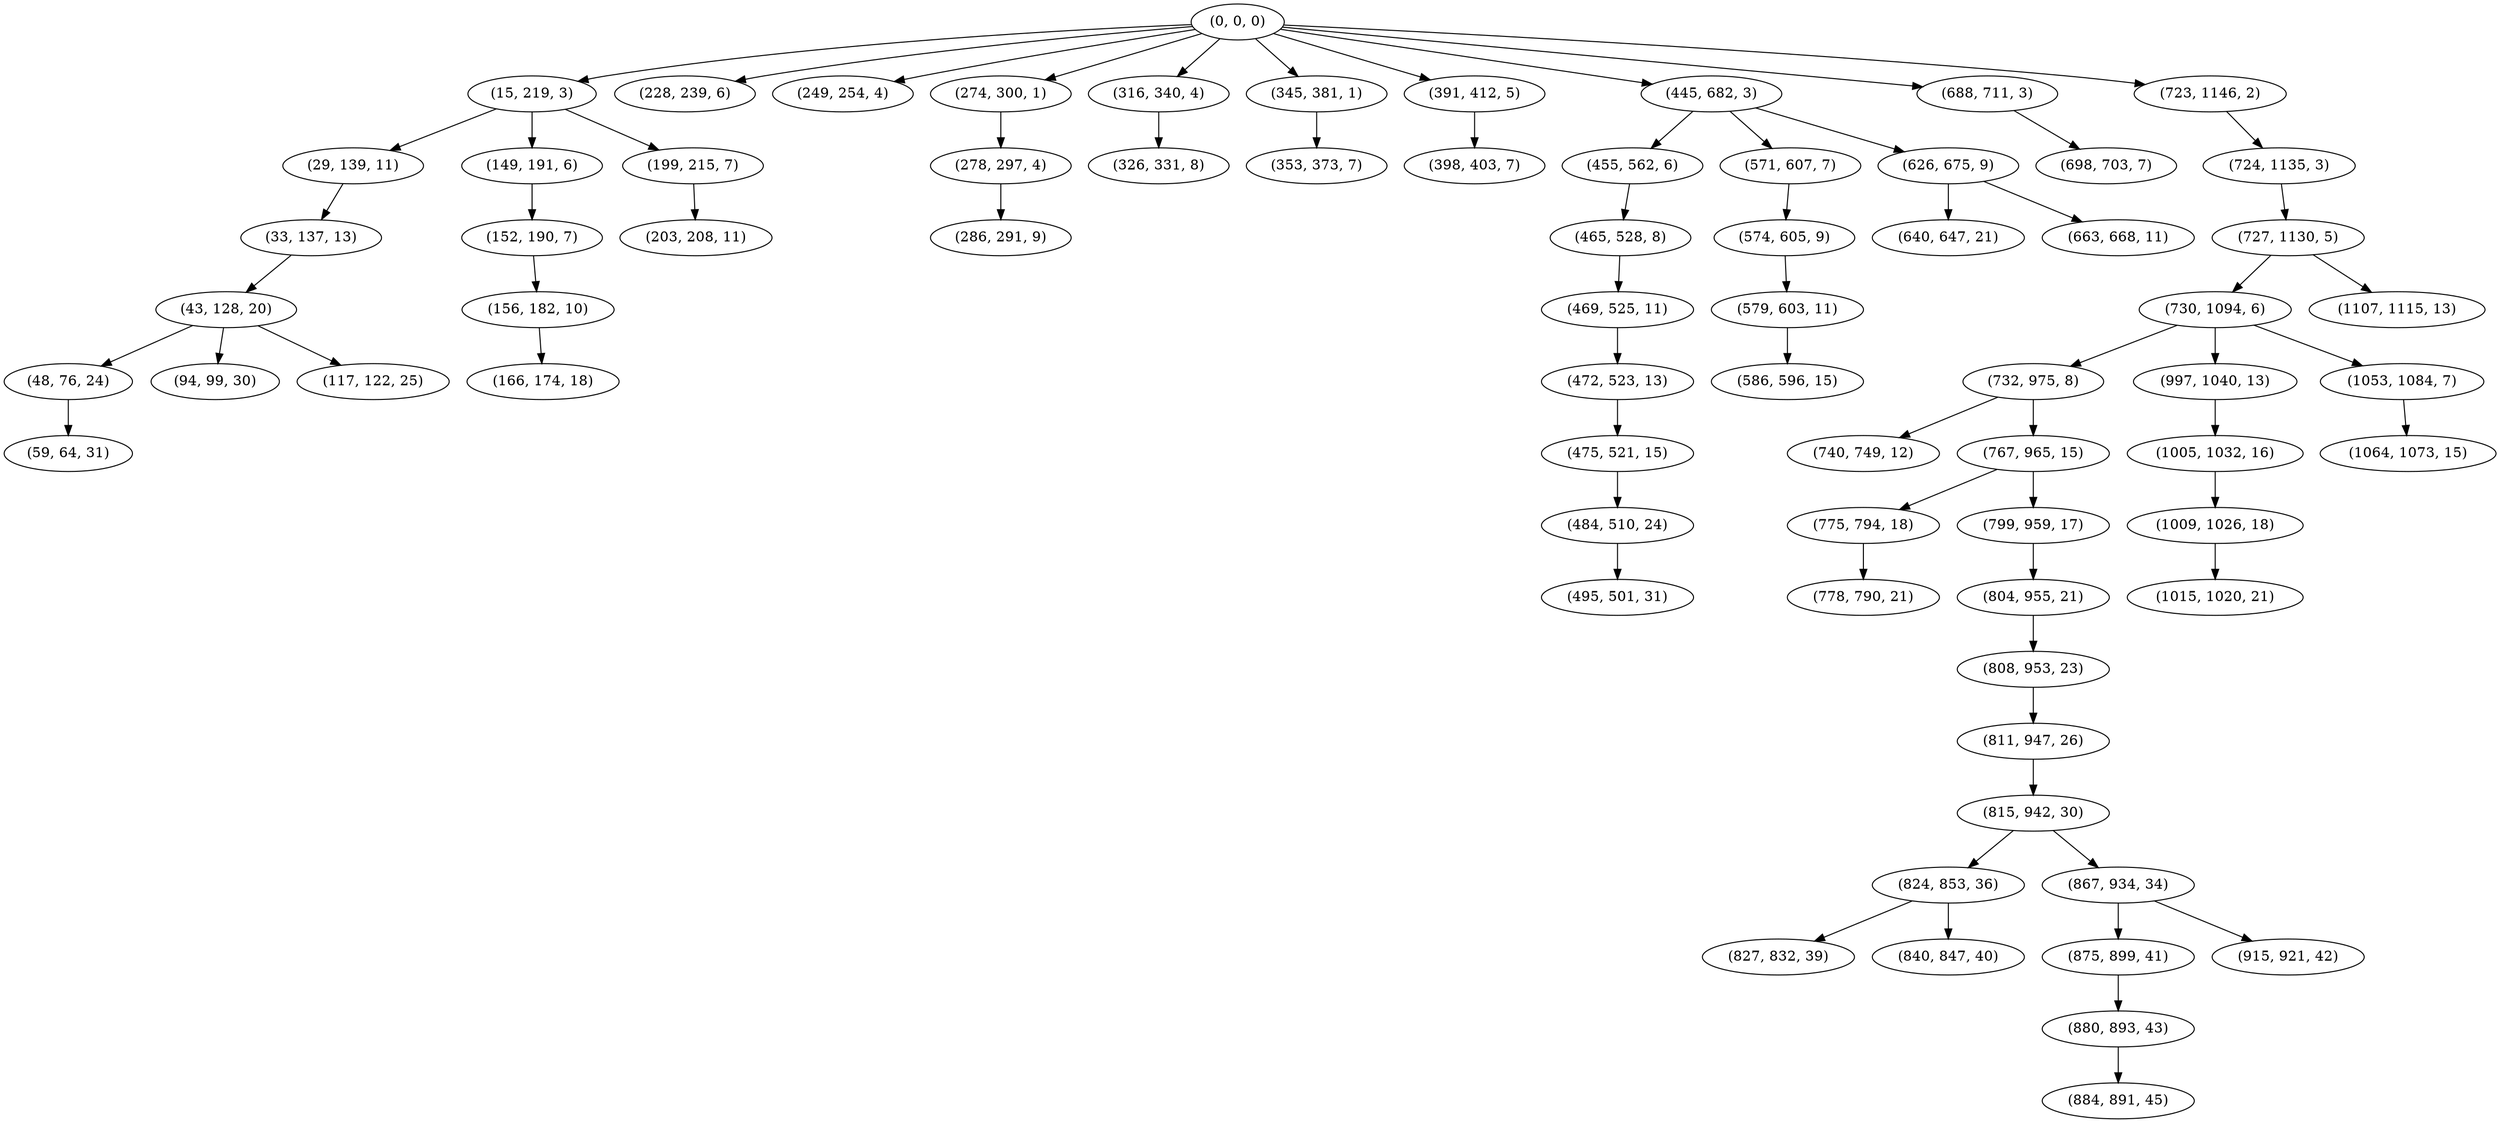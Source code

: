 digraph tree {
    "(0, 0, 0)";
    "(15, 219, 3)";
    "(29, 139, 11)";
    "(33, 137, 13)";
    "(43, 128, 20)";
    "(48, 76, 24)";
    "(59, 64, 31)";
    "(94, 99, 30)";
    "(117, 122, 25)";
    "(149, 191, 6)";
    "(152, 190, 7)";
    "(156, 182, 10)";
    "(166, 174, 18)";
    "(199, 215, 7)";
    "(203, 208, 11)";
    "(228, 239, 6)";
    "(249, 254, 4)";
    "(274, 300, 1)";
    "(278, 297, 4)";
    "(286, 291, 9)";
    "(316, 340, 4)";
    "(326, 331, 8)";
    "(345, 381, 1)";
    "(353, 373, 7)";
    "(391, 412, 5)";
    "(398, 403, 7)";
    "(445, 682, 3)";
    "(455, 562, 6)";
    "(465, 528, 8)";
    "(469, 525, 11)";
    "(472, 523, 13)";
    "(475, 521, 15)";
    "(484, 510, 24)";
    "(495, 501, 31)";
    "(571, 607, 7)";
    "(574, 605, 9)";
    "(579, 603, 11)";
    "(586, 596, 15)";
    "(626, 675, 9)";
    "(640, 647, 21)";
    "(663, 668, 11)";
    "(688, 711, 3)";
    "(698, 703, 7)";
    "(723, 1146, 2)";
    "(724, 1135, 3)";
    "(727, 1130, 5)";
    "(730, 1094, 6)";
    "(732, 975, 8)";
    "(740, 749, 12)";
    "(767, 965, 15)";
    "(775, 794, 18)";
    "(778, 790, 21)";
    "(799, 959, 17)";
    "(804, 955, 21)";
    "(808, 953, 23)";
    "(811, 947, 26)";
    "(815, 942, 30)";
    "(824, 853, 36)";
    "(827, 832, 39)";
    "(840, 847, 40)";
    "(867, 934, 34)";
    "(875, 899, 41)";
    "(880, 893, 43)";
    "(884, 891, 45)";
    "(915, 921, 42)";
    "(997, 1040, 13)";
    "(1005, 1032, 16)";
    "(1009, 1026, 18)";
    "(1015, 1020, 21)";
    "(1053, 1084, 7)";
    "(1064, 1073, 15)";
    "(1107, 1115, 13)";
    "(0, 0, 0)" -> "(15, 219, 3)";
    "(0, 0, 0)" -> "(228, 239, 6)";
    "(0, 0, 0)" -> "(249, 254, 4)";
    "(0, 0, 0)" -> "(274, 300, 1)";
    "(0, 0, 0)" -> "(316, 340, 4)";
    "(0, 0, 0)" -> "(345, 381, 1)";
    "(0, 0, 0)" -> "(391, 412, 5)";
    "(0, 0, 0)" -> "(445, 682, 3)";
    "(0, 0, 0)" -> "(688, 711, 3)";
    "(0, 0, 0)" -> "(723, 1146, 2)";
    "(15, 219, 3)" -> "(29, 139, 11)";
    "(15, 219, 3)" -> "(149, 191, 6)";
    "(15, 219, 3)" -> "(199, 215, 7)";
    "(29, 139, 11)" -> "(33, 137, 13)";
    "(33, 137, 13)" -> "(43, 128, 20)";
    "(43, 128, 20)" -> "(48, 76, 24)";
    "(43, 128, 20)" -> "(94, 99, 30)";
    "(43, 128, 20)" -> "(117, 122, 25)";
    "(48, 76, 24)" -> "(59, 64, 31)";
    "(149, 191, 6)" -> "(152, 190, 7)";
    "(152, 190, 7)" -> "(156, 182, 10)";
    "(156, 182, 10)" -> "(166, 174, 18)";
    "(199, 215, 7)" -> "(203, 208, 11)";
    "(274, 300, 1)" -> "(278, 297, 4)";
    "(278, 297, 4)" -> "(286, 291, 9)";
    "(316, 340, 4)" -> "(326, 331, 8)";
    "(345, 381, 1)" -> "(353, 373, 7)";
    "(391, 412, 5)" -> "(398, 403, 7)";
    "(445, 682, 3)" -> "(455, 562, 6)";
    "(445, 682, 3)" -> "(571, 607, 7)";
    "(445, 682, 3)" -> "(626, 675, 9)";
    "(455, 562, 6)" -> "(465, 528, 8)";
    "(465, 528, 8)" -> "(469, 525, 11)";
    "(469, 525, 11)" -> "(472, 523, 13)";
    "(472, 523, 13)" -> "(475, 521, 15)";
    "(475, 521, 15)" -> "(484, 510, 24)";
    "(484, 510, 24)" -> "(495, 501, 31)";
    "(571, 607, 7)" -> "(574, 605, 9)";
    "(574, 605, 9)" -> "(579, 603, 11)";
    "(579, 603, 11)" -> "(586, 596, 15)";
    "(626, 675, 9)" -> "(640, 647, 21)";
    "(626, 675, 9)" -> "(663, 668, 11)";
    "(688, 711, 3)" -> "(698, 703, 7)";
    "(723, 1146, 2)" -> "(724, 1135, 3)";
    "(724, 1135, 3)" -> "(727, 1130, 5)";
    "(727, 1130, 5)" -> "(730, 1094, 6)";
    "(727, 1130, 5)" -> "(1107, 1115, 13)";
    "(730, 1094, 6)" -> "(732, 975, 8)";
    "(730, 1094, 6)" -> "(997, 1040, 13)";
    "(730, 1094, 6)" -> "(1053, 1084, 7)";
    "(732, 975, 8)" -> "(740, 749, 12)";
    "(732, 975, 8)" -> "(767, 965, 15)";
    "(767, 965, 15)" -> "(775, 794, 18)";
    "(767, 965, 15)" -> "(799, 959, 17)";
    "(775, 794, 18)" -> "(778, 790, 21)";
    "(799, 959, 17)" -> "(804, 955, 21)";
    "(804, 955, 21)" -> "(808, 953, 23)";
    "(808, 953, 23)" -> "(811, 947, 26)";
    "(811, 947, 26)" -> "(815, 942, 30)";
    "(815, 942, 30)" -> "(824, 853, 36)";
    "(815, 942, 30)" -> "(867, 934, 34)";
    "(824, 853, 36)" -> "(827, 832, 39)";
    "(824, 853, 36)" -> "(840, 847, 40)";
    "(867, 934, 34)" -> "(875, 899, 41)";
    "(867, 934, 34)" -> "(915, 921, 42)";
    "(875, 899, 41)" -> "(880, 893, 43)";
    "(880, 893, 43)" -> "(884, 891, 45)";
    "(997, 1040, 13)" -> "(1005, 1032, 16)";
    "(1005, 1032, 16)" -> "(1009, 1026, 18)";
    "(1009, 1026, 18)" -> "(1015, 1020, 21)";
    "(1053, 1084, 7)" -> "(1064, 1073, 15)";
}
